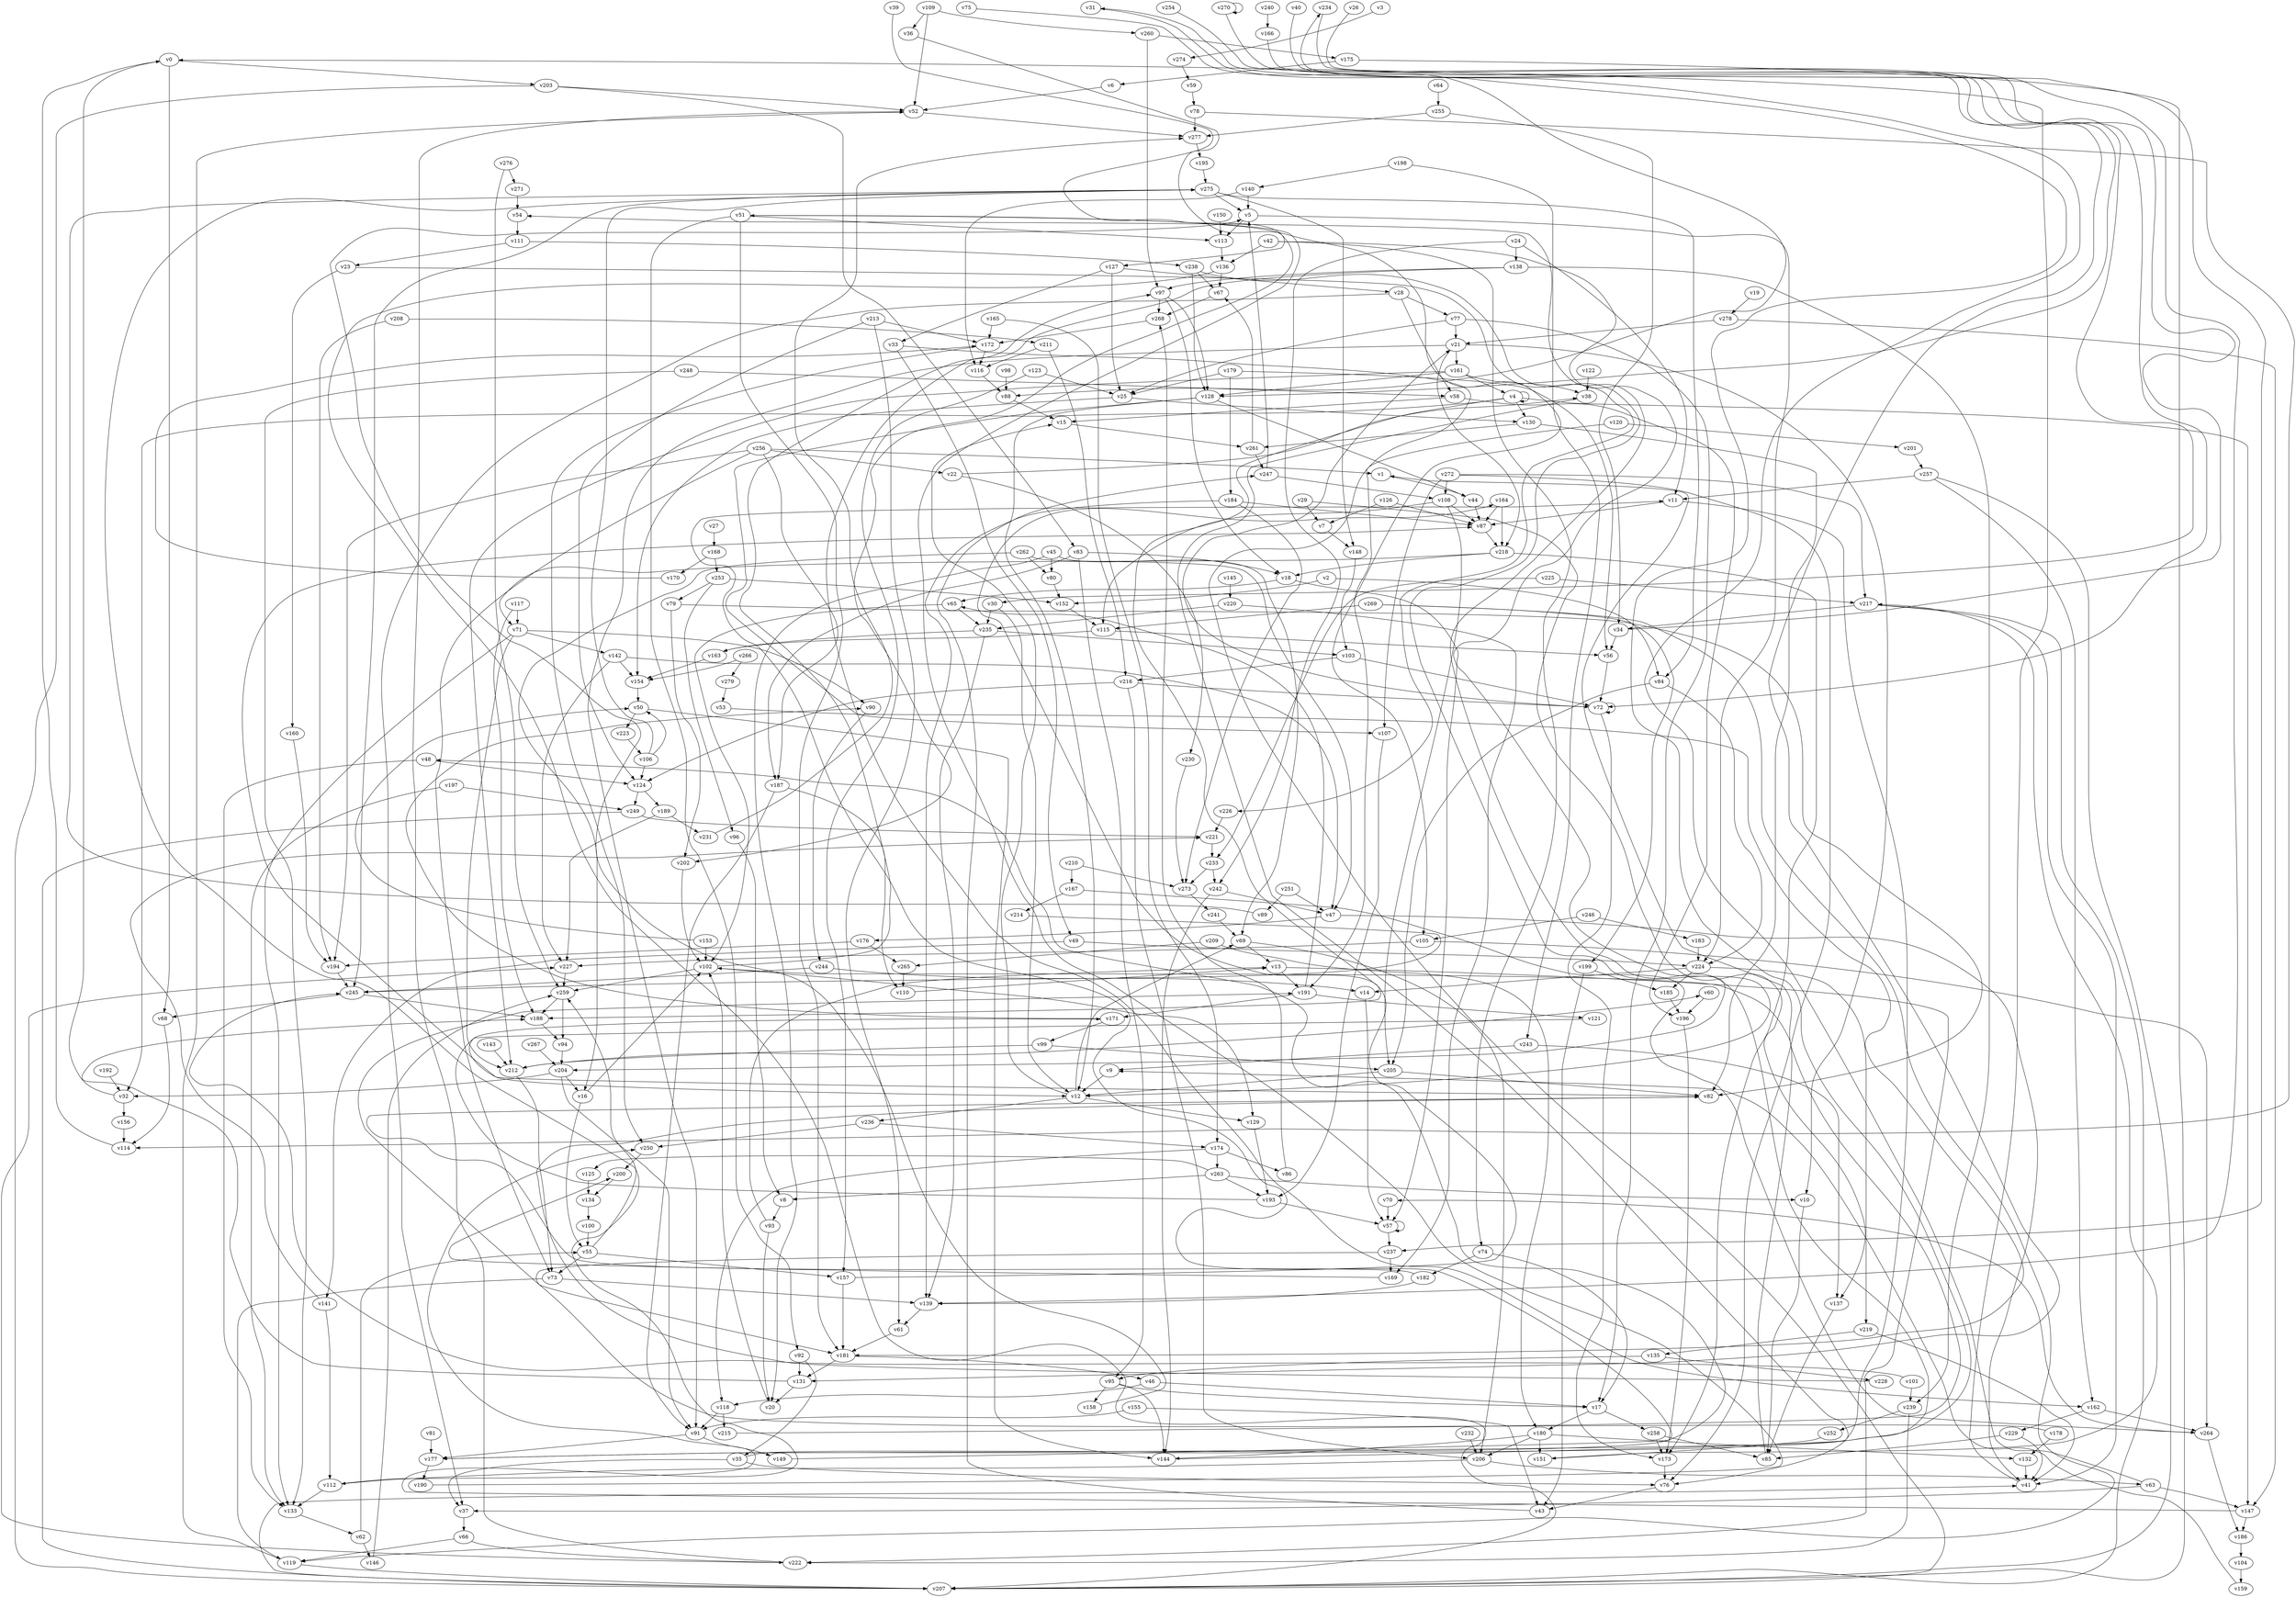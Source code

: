 // Benchmark game 416 - 280 vertices
// time_bound: 46
// targets: v269
digraph G {
    v0 [name="v0", player=0];
    v1 [name="v1", player=0];
    v2 [name="v2", player=1];
    v3 [name="v3", player=0];
    v4 [name="v4", player=0];
    v5 [name="v5", player=1];
    v6 [name="v6", player=0];
    v7 [name="v7", player=0];
    v8 [name="v8", player=0];
    v9 [name="v9", player=1];
    v10 [name="v10", player=1];
    v11 [name="v11", player=1];
    v12 [name="v12", player=1];
    v13 [name="v13", player=0];
    v14 [name="v14", player=1];
    v15 [name="v15", player=1];
    v16 [name="v16", player=1];
    v17 [name="v17", player=0];
    v18 [name="v18", player=1];
    v19 [name="v19", player=1];
    v20 [name="v20", player=0];
    v21 [name="v21", player=0];
    v22 [name="v22", player=0];
    v23 [name="v23", player=0];
    v24 [name="v24", player=0];
    v25 [name="v25", player=0];
    v26 [name="v26", player=1];
    v27 [name="v27", player=1];
    v28 [name="v28", player=0];
    v29 [name="v29", player=0];
    v30 [name="v30", player=1];
    v31 [name="v31", player=1];
    v32 [name="v32", player=0];
    v33 [name="v33", player=1];
    v34 [name="v34", player=1];
    v35 [name="v35", player=0];
    v36 [name="v36", player=1];
    v37 [name="v37", player=1];
    v38 [name="v38", player=0];
    v39 [name="v39", player=0];
    v40 [name="v40", player=0];
    v41 [name="v41", player=1];
    v42 [name="v42", player=1];
    v43 [name="v43", player=1];
    v44 [name="v44", player=1];
    v45 [name="v45", player=0];
    v46 [name="v46", player=0];
    v47 [name="v47", player=0];
    v48 [name="v48", player=1];
    v49 [name="v49", player=1];
    v50 [name="v50", player=0];
    v51 [name="v51", player=1];
    v52 [name="v52", player=0];
    v53 [name="v53", player=1];
    v54 [name="v54", player=0];
    v55 [name="v55", player=1];
    v56 [name="v56", player=1];
    v57 [name="v57", player=1];
    v58 [name="v58", player=0];
    v59 [name="v59", player=1];
    v60 [name="v60", player=0];
    v61 [name="v61", player=1];
    v62 [name="v62", player=1];
    v63 [name="v63", player=1];
    v64 [name="v64", player=1];
    v65 [name="v65", player=1];
    v66 [name="v66", player=1];
    v67 [name="v67", player=0];
    v68 [name="v68", player=1];
    v69 [name="v69", player=1];
    v70 [name="v70", player=1];
    v71 [name="v71", player=1];
    v72 [name="v72", player=1];
    v73 [name="v73", player=1];
    v74 [name="v74", player=0];
    v75 [name="v75", player=0];
    v76 [name="v76", player=1];
    v77 [name="v77", player=0];
    v78 [name="v78", player=1];
    v79 [name="v79", player=1];
    v80 [name="v80", player=0];
    v81 [name="v81", player=0];
    v82 [name="v82", player=0];
    v83 [name="v83", player=0];
    v84 [name="v84", player=0];
    v85 [name="v85", player=1];
    v86 [name="v86", player=0];
    v87 [name="v87", player=0];
    v88 [name="v88", player=1];
    v89 [name="v89", player=0];
    v90 [name="v90", player=1];
    v91 [name="v91", player=0];
    v92 [name="v92", player=1];
    v93 [name="v93", player=1];
    v94 [name="v94", player=1];
    v95 [name="v95", player=1];
    v96 [name="v96", player=0];
    v97 [name="v97", player=1];
    v98 [name="v98", player=1];
    v99 [name="v99", player=0];
    v100 [name="v100", player=1];
    v101 [name="v101", player=1];
    v102 [name="v102", player=1];
    v103 [name="v103", player=0];
    v104 [name="v104", player=0];
    v105 [name="v105", player=1];
    v106 [name="v106", player=0];
    v107 [name="v107", player=1];
    v108 [name="v108", player=1];
    v109 [name="v109", player=0];
    v110 [name="v110", player=0];
    v111 [name="v111", player=1];
    v112 [name="v112", player=1];
    v113 [name="v113", player=0];
    v114 [name="v114", player=0];
    v115 [name="v115", player=1];
    v116 [name="v116", player=1];
    v117 [name="v117", player=0];
    v118 [name="v118", player=0];
    v119 [name="v119", player=1];
    v120 [name="v120", player=1];
    v121 [name="v121", player=0];
    v122 [name="v122", player=0];
    v123 [name="v123", player=0];
    v124 [name="v124", player=1];
    v125 [name="v125", player=0];
    v126 [name="v126", player=0];
    v127 [name="v127", player=0];
    v128 [name="v128", player=1];
    v129 [name="v129", player=1];
    v130 [name="v130", player=0];
    v131 [name="v131", player=1];
    v132 [name="v132", player=0];
    v133 [name="v133", player=1];
    v134 [name="v134", player=1];
    v135 [name="v135", player=0];
    v136 [name="v136", player=1];
    v137 [name="v137", player=0];
    v138 [name="v138", player=1];
    v139 [name="v139", player=1];
    v140 [name="v140", player=1];
    v141 [name="v141", player=1];
    v142 [name="v142", player=1];
    v143 [name="v143", player=0];
    v144 [name="v144", player=1];
    v145 [name="v145", player=0];
    v146 [name="v146", player=1];
    v147 [name="v147", player=0];
    v148 [name="v148", player=1];
    v149 [name="v149", player=1];
    v150 [name="v150", player=1];
    v151 [name="v151", player=0];
    v152 [name="v152", player=0];
    v153 [name="v153", player=1];
    v154 [name="v154", player=1];
    v155 [name="v155", player=1];
    v156 [name="v156", player=1];
    v157 [name="v157", player=0];
    v158 [name="v158", player=1];
    v159 [name="v159", player=1];
    v160 [name="v160", player=1];
    v161 [name="v161", player=0];
    v162 [name="v162", player=0];
    v163 [name="v163", player=0];
    v164 [name="v164", player=1];
    v165 [name="v165", player=0];
    v166 [name="v166", player=0];
    v167 [name="v167", player=1];
    v168 [name="v168", player=1];
    v169 [name="v169", player=0];
    v170 [name="v170", player=0];
    v171 [name="v171", player=1];
    v172 [name="v172", player=1];
    v173 [name="v173", player=0];
    v174 [name="v174", player=1];
    v175 [name="v175", player=1];
    v176 [name="v176", player=1];
    v177 [name="v177", player=1];
    v178 [name="v178", player=1];
    v179 [name="v179", player=1];
    v180 [name="v180", player=0];
    v181 [name="v181", player=0];
    v182 [name="v182", player=0];
    v183 [name="v183", player=1];
    v184 [name="v184", player=0];
    v185 [name="v185", player=0];
    v186 [name="v186", player=1];
    v187 [name="v187", player=1];
    v188 [name="v188", player=1];
    v189 [name="v189", player=0];
    v190 [name="v190", player=1];
    v191 [name="v191", player=0];
    v192 [name="v192", player=1];
    v193 [name="v193", player=1];
    v194 [name="v194", player=0];
    v195 [name="v195", player=0];
    v196 [name="v196", player=0];
    v197 [name="v197", player=1];
    v198 [name="v198", player=1];
    v199 [name="v199", player=1];
    v200 [name="v200", player=1];
    v201 [name="v201", player=1];
    v202 [name="v202", player=0];
    v203 [name="v203", player=0];
    v204 [name="v204", player=1];
    v205 [name="v205", player=0];
    v206 [name="v206", player=0];
    v207 [name="v207", player=0];
    v208 [name="v208", player=1];
    v209 [name="v209", player=1];
    v210 [name="v210", player=1];
    v211 [name="v211", player=1];
    v212 [name="v212", player=1];
    v213 [name="v213", player=1];
    v214 [name="v214", player=0];
    v215 [name="v215", player=1];
    v216 [name="v216", player=1];
    v217 [name="v217", player=1];
    v218 [name="v218", player=1];
    v219 [name="v219", player=0];
    v220 [name="v220", player=1];
    v221 [name="v221", player=1];
    v222 [name="v222", player=0];
    v223 [name="v223", player=0];
    v224 [name="v224", player=0];
    v225 [name="v225", player=0];
    v226 [name="v226", player=0];
    v227 [name="v227", player=1];
    v228 [name="v228", player=0];
    v229 [name="v229", player=0];
    v230 [name="v230", player=0];
    v231 [name="v231", player=1];
    v232 [name="v232", player=1];
    v233 [name="v233", player=0];
    v234 [name="v234", player=1];
    v235 [name="v235", player=1];
    v236 [name="v236", player=0];
    v237 [name="v237", player=0];
    v238 [name="v238", player=1];
    v239 [name="v239", player=0];
    v240 [name="v240", player=0];
    v241 [name="v241", player=1];
    v242 [name="v242", player=1];
    v243 [name="v243", player=0];
    v244 [name="v244", player=1];
    v245 [name="v245", player=0];
    v246 [name="v246", player=1];
    v247 [name="v247", player=1];
    v248 [name="v248", player=1];
    v249 [name="v249", player=1];
    v250 [name="v250", player=1];
    v251 [name="v251", player=1];
    v252 [name="v252", player=0];
    v253 [name="v253", player=0];
    v254 [name="v254", player=1];
    v255 [name="v255", player=1];
    v256 [name="v256", player=0];
    v257 [name="v257", player=1];
    v258 [name="v258", player=0];
    v259 [name="v259", player=0];
    v260 [name="v260", player=0];
    v261 [name="v261", player=0];
    v262 [name="v262", player=0];
    v263 [name="v263", player=1];
    v264 [name="v264", player=1];
    v265 [name="v265", player=0];
    v266 [name="v266", player=0];
    v267 [name="v267", player=1];
    v268 [name="v268", player=0];
    v269 [name="v269", player=1, target=1];
    v270 [name="v270", player=0];
    v271 [name="v271", player=0];
    v272 [name="v272", player=1];
    v273 [name="v273", player=1];
    v274 [name="v274", player=1];
    v275 [name="v275", player=1];
    v276 [name="v276", player=0];
    v277 [name="v277", player=0];
    v278 [name="v278", player=0];
    v279 [name="v279", player=0];

    v0 -> v203;
    v1 -> v44;
    v2 -> v84;
    v3 -> v274 [constraint="t < 6"];
    v4 -> v188 [constraint="t >= 4"];
    v5 -> v113;
    v6 -> v52;
    v7 -> v148;
    v8 -> v93;
    v9 -> v12;
    v10 -> v85;
    v11 -> v76;
    v12 -> v15;
    v13 -> v222;
    v14 -> v57;
    v15 -> v261;
    v16 -> v55;
    v17 -> v180;
    v18 -> v65;
    v19 -> v278;
    v20 -> v102;
    v21 -> v10;
    v22 -> v38 [constraint="t >= 3"];
    v23 -> v226 [constraint="t mod 3 == 0"];
    v24 -> v138;
    v25 -> v130;
    v26 -> v237 [constraint="t < 7"];
    v27 -> v168;
    v28 -> v77;
    v29 -> v137 [constraint="t >= 5"];
    v30 -> v12;
    v31 -> v177 [constraint="t >= 3"];
    v32 -> v0;
    v33 -> v207 [constraint="t mod 5 == 3"];
    v34 -> v234 [constraint="t < 5"];
    v35 -> v48 [constraint="t mod 5 == 0"];
    v36 -> v105 [constraint="t mod 2 == 1"];
    v37 -> v66;
    v38 -> v177 [constraint="t < 12"];
    v39 -> v127 [constraint="t mod 4 == 2"];
    v40 -> v72 [constraint="t >= 2"];
    v41 -> v0;
    v42 -> v12 [constraint="t mod 4 == 3"];
    v43 -> v247;
    v44 -> v87;
    v45 -> v20;
    v46 -> v118;
    v47 -> v41;
    v48 -> v133;
    v49 -> v141;
    v50 -> v144;
    v51 -> v202 [constraint="t < 9"];
    v52 -> v277;
    v53 -> v181 [constraint="t >= 3"];
    v54 -> v111;
    v55 -> v73;
    v56 -> v72;
    v57 -> v237;
    v58 -> v196;
    v59 -> v78;
    v60 -> v196;
    v61 -> v181;
    v62 -> v146;
    v63 -> v31 [constraint="t mod 2 == 0"];
    v64 -> v255;
    v65 -> v102;
    v66 -> v222;
    v67 -> v268;
    v68 -> v114;
    v69 -> v206;
    v70 -> v57;
    v71 -> v212;
    v72 -> v21 [constraint="t mod 3 == 0"];
    v73 -> v139;
    v74 -> v17;
    v75 -> v88 [constraint="t < 8"];
    v76 -> v43;
    v77 -> v17;
    v78 -> v114 [constraint="t mod 3 == 0"];
    v79 -> v82 [constraint="t mod 2 == 1"];
    v80 -> v152;
    v81 -> v177;
    v82 -> v87 [constraint="t < 6"];
    v83 -> v187;
    v84 -> v205;
    v85 -> v102;
    v86 -> v268;
    v87 -> v218;
    v88 -> v15;
    v89 -> v275 [constraint="t mod 4 == 1"];
    v90 -> v244;
    v91 -> v177;
    v92 -> v131;
    v93 -> v20;
    v94 -> v204;
    v95 -> v158;
    v96 -> v8;
    v97 -> v268;
    v98 -> v88;
    v99 -> v212;
    v100 -> v55;
    v101 -> v245 [constraint="t >= 4"];
    v102 -> v97 [constraint="t >= 5"];
    v103 -> v216;
    v104 -> v159;
    v105 -> v264;
    v106 -> v275;
    v107 -> v193;
    v108 -> v115;
    v109 -> v36;
    v110 -> v13 [constraint="t >= 3"];
    v111 -> v23;
    v112 -> v250 [constraint="t mod 5 == 1"];
    v113 -> v136;
    v114 -> v0;
    v115 -> v56;
    v116 -> v88;
    v117 -> v71;
    v118 -> v91;
    v119 -> v52;
    v120 -> v191;
    v121 -> v12 [constraint="t >= 5"];
    v122 -> v38;
    v123 -> v25;
    v124 -> v189;
    v125 -> v134;
    v126 -> v87;
    v127 -> v33;
    v128 -> v107 [constraint="t mod 2 == 0"];
    v129 -> v193;
    v130 -> v261;
    v131 -> v188 [constraint="t < 13"];
    v132 -> v41;
    v133 -> v62;
    v134 -> v100;
    v135 -> v95;
    v136 -> v207 [constraint="t < 5"];
    v137 -> v85;
    v138 -> v162 [constraint="t < 8"];
    v139 -> v61;
    v140 -> v5;
    v141 -> v221 [constraint="t < 15"];
    v142 -> v47;
    v143 -> v212;
    v144 -> v54 [constraint="t mod 4 == 3"];
    v145 -> v220;
    v146 -> v259;
    v147 -> v275 [constraint="t mod 4 == 3"];
    v148 -> v103;
    v149 -> v11 [constraint="t >= 5"];
    v150 -> v113;
    v151 -> v217 [constraint="t >= 3"];
    v152 -> v115;
    v153 -> v50 [constraint="t mod 4 == 2"];
    v154 -> v50;
    v155 -> v91;
    v156 -> v114;
    v157 -> v164 [constraint="t mod 2 == 0"];
    v158 -> v5 [constraint="t mod 2 == 0"];
    v159 -> v9 [constraint="t mod 5 == 3"];
    v160 -> v194;
    v161 -> v4;
    v162 -> v229;
    v163 -> v154;
    v164 -> v218;
    v165 -> v174;
    v166 -> v30 [constraint="t >= 4"];
    v167 -> v264 [constraint="t < 8"];
    v168 -> v253;
    v169 -> v200 [constraint="t < 6"];
    v170 -> v172 [constraint="t < 10"];
    v171 -> v90 [constraint="t mod 2 == 0"];
    v172 -> v250;
    v173 -> v76;
    v174 -> v118;
    v175 -> v6;
    v176 -> v194;
    v177 -> v190;
    v178 -> v191 [constraint="t mod 4 == 3"];
    v179 -> v56;
    v180 -> v151;
    v181 -> v46;
    v182 -> v82 [constraint="t < 5"];
    v183 -> v224;
    v184 -> v87;
    v185 -> v196;
    v186 -> v104;
    v187 -> v91;
    v188 -> v94;
    v189 -> v231;
    v190 -> v51 [constraint="t < 13"];
    v191 -> v121;
    v192 -> v32;
    v193 -> v171 [constraint="t < 7"];
    v194 -> v245;
    v195 -> v275;
    v196 -> v173;
    v197 -> v133;
    v198 -> v140;
    v199 -> v185;
    v200 -> v134;
    v201 -> v257;
    v202 -> v102;
    v203 -> v52;
    v204 -> v91;
    v205 -> v82;
    v206 -> v112;
    v207 -> v41 [constraint="t mod 2 == 1"];
    v208 -> v211;
    v209 -> v180;
    v210 -> v167;
    v211 -> v216;
    v212 -> v60 [constraint="t < 5"];
    v213 -> v172;
    v214 -> v245 [constraint="t >= 4"];
    v215 -> v1 [constraint="t mod 4 == 2"];
    v216 -> v206;
    v217 -> v207;
    v218 -> v71 [constraint="t mod 4 == 1"];
    v219 -> v41;
    v220 -> v235;
    v221 -> v233;
    v222 -> v227 [constraint="t < 8"];
    v223 -> v106;
    v224 -> v14;
    v225 -> v233;
    v226 -> v221;
    v227 -> v259;
    v228 -> v82 [constraint="t >= 2"];
    v229 -> v85;
    v230 -> v273;
    v231 -> v277;
    v232 -> v206;
    v233 -> v242;
    v234 -> v139 [constraint="t >= 4"];
    v235 -> v163;
    v236 -> v174;
    v237 -> v181 [constraint="t < 7"];
    v238 -> v204 [constraint="t < 9"];
    v239 -> v222;
    v240 -> v166;
    v241 -> v69;
    v242 -> v47;
    v243 -> v137;
    v244 -> v14;
    v245 -> v188;
    v246 -> v183;
    v247 -> v108;
    v248 -> v58;
    v249 -> v221;
    v250 -> v200;
    v251 -> v89;
    v252 -> v151;
    v253 -> v96;
    v254 -> v131 [constraint="t >= 4"];
    v255 -> v34;
    v256 -> v194;
    v257 -> v162;
    v258 -> v85;
    v259 -> v94;
    v260 -> v97;
    v261 -> v67;
    v262 -> v16;
    v263 -> v125 [constraint="t >= 5"];
    v264 -> v70 [constraint="t mod 4 == 2"];
    v265 -> v110;
    v266 -> v154;
    v267 -> v204;
    v268 -> v172;
    v269 -> v119 [constraint="t < 12"];
    v270 -> v128 [constraint="t < 5"];
    v271 -> v54;
    v272 -> v217;
    v273 -> v241;
    v274 -> v59;
    v275 -> v245;
    v276 -> v259;
    v277 -> v195;
    v278 -> v21;
    v279 -> v53;
    v187 -> v110;
    v203 -> v83;
    v147 -> v186;
    v263 -> v10;
    v198 -> v243;
    v189 -> v227;
    v242 -> v144;
    v245 -> v68;
    v135 -> v228;
    v105 -> v227;
    v48 -> v124;
    v51 -> v92;
    v263 -> v8;
    v33 -> v49;
    v247 -> v5;
    v106 -> v50;
    v128 -> v44;
    v209 -> v265;
    v21 -> v161;
    v4 -> v130;
    v118 -> v215;
    v238 -> v67;
    v51 -> v113;
    v92 -> v35;
    v217 -> v34;
    v83 -> v18;
    v278 -> v147;
    v35 -> v76;
    v4 -> v147;
    v206 -> v63;
    v220 -> v169;
    v246 -> v105;
    v157 -> v181;
    v172 -> v116;
    v115 -> v163;
    v45 -> v80;
    v204 -> v32;
    v264 -> v186;
    v34 -> v56;
    v249 -> v207;
    v238 -> v128;
    v275 -> v148;
    v191 -> v171;
    v176 -> v265;
    v109 -> v260;
    v99 -> v205;
    v5 -> v224;
    v106 -> v124;
    v4 -> v4;
    v58 -> v15;
    v180 -> v206;
    v205 -> v12;
    v117 -> v188;
    v235 -> v139;
    v142 -> v154;
    v266 -> v279;
    v50 -> v223;
    v257 -> v11;
    v218 -> v18;
    v22 -> v230;
    v71 -> v90;
    v29 -> v7;
    v174 -> v86;
    v124 -> v249;
    v179 -> v25;
    v213 -> v61;
    v181 -> v131;
    v179 -> v184;
    v13 -> v191;
    v243 -> v9;
    v69 -> v13;
    v101 -> v239;
    v108 -> v205;
    v109 -> v52;
    v233 -> v273;
    v62 -> v55;
    v66 -> v119;
    v11 -> v87;
    v138 -> v97;
    v261 -> v247;
    v211 -> v116;
    v216 -> v124;
    v257 -> v207;
    v260 -> v175;
    v138 -> v239;
    v251 -> v47;
    v259 -> v188;
    v270 -> v270;
    v16 -> v102;
    v204 -> v16;
    v108 -> v87;
    v180 -> v132;
    v2 -> v152;
    v256 -> v187;
    v42 -> v136;
    v276 -> v271;
    v244 -> v245;
    v128 -> v12;
    v193 -> v57;
    v12 -> v69;
    v71 -> v133;
    v79 -> v202;
    v0 -> v68;
    v167 -> v214;
    v140 -> v116;
    v77 -> v21;
    v142 -> v227;
    v45 -> v69;
    v182 -> v139;
    v74 -> v182;
    v236 -> v250;
    v164 -> v87;
    v78 -> v277;
    v184 -> v139;
    v63 -> v147;
    v12 -> v236;
    v239 -> v252;
    v262 -> v47;
    v55 -> v157;
    v97 -> v128;
    v275 -> v84;
    v21 -> v91;
    v72 -> v72;
    v131 -> v20;
    v47 -> v176;
    v49 -> v224;
    v17 -> v258;
    v77 -> v25;
    v180 -> v144;
    v4 -> v32;
    v222 -> v52;
    v153 -> v102;
    v210 -> v273;
    v269 -> v199;
    v130 -> v82;
    v272 -> v76;
    v178 -> v132;
    v237 -> v169;
    v258 -> v173;
    v63 -> v37;
    v46 -> v17;
    v95 -> v17;
    v93 -> v13;
    v199 -> v43;
    v161 -> v38;
    v165 -> v172;
    v35 -> v37;
    v272 -> v107;
    v72 -> v173;
    v55 -> v259;
    v95 -> v144;
    v275 -> v5;
    v253 -> v79;
    v97 -> v18;
    v25 -> v154;
    v224 -> v185;
    v127 -> v25;
    v155 -> v43;
    v174 -> v263;
    v32 -> v156;
    v65 -> v235;
    v28 -> v37;
    v24 -> v242;
    v171 -> v99;
    v21 -> v218;
    v28 -> v58;
    v51 -> v181;
    v175 -> v207;
    v91 -> v149;
    v256 -> v73;
    v217 -> v41;
    v225 -> v217;
    v24 -> v11;
    v218 -> v173;
    v248 -> v133;
    v126 -> v7;
    v272 -> v108;
    v161 -> v212;
    v263 -> v193;
    v208 -> v194;
    v112 -> v133;
    v161 -> v128;
    v127 -> v28;
    v235 -> v103;
    v212 -> v73;
    v191 -> v65;
    v23 -> v160;
    v102 -> v259;
    v73 -> v119;
    v30 -> v235;
    v203 -> v207;
    v111 -> v238;
    v102 -> v129;
    v197 -> v249;
    v229 -> v41;
    v213 -> v124;
    v256 -> v1;
    v120 -> v201;
    v184 -> v273;
    v216 -> v72;
    v141 -> v112;
    v136 -> v67;
    v255 -> v277;
    v269 -> v115;
    v162 -> v264;
    v219 -> v135;
    v83 -> v95;
    v12 -> v129;
    v119 -> v207;
    v224 -> v219;
    v71 -> v142;
    v168 -> v170;
    v84 -> v224;
    v42 -> v74;
    v256 -> v22;
    v253 -> v152;
    v57 -> v57;
    v123 -> v157;
    v262 -> v80;
    v103 -> v72;
    v18 -> v57;
}
